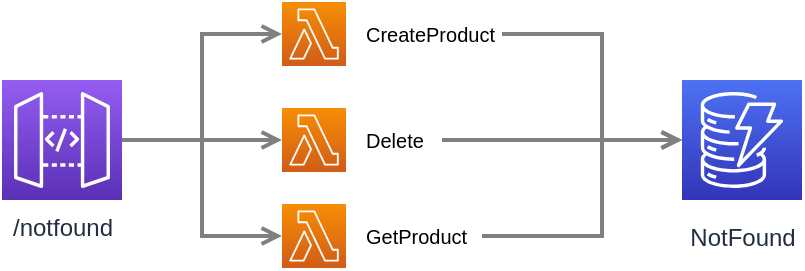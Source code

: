 <mxfile version="13.0.1" type="device"><diagram id="Ht1M8jgEwFfnCIfOTk4-" name="Page-1"><mxGraphModel dx="846" dy="830" grid="1" gridSize="10" guides="1" tooltips="1" connect="1" arrows="1" fold="1" page="1" pageScale="1" pageWidth="1169" pageHeight="827" math="0" shadow="0"><root><mxCell id="0"/><mxCell id="1" parent="0"/><mxCell id="UEzPUAAOIrF-is8g5C7q-119" value="NotFound" style="outlineConnect=0;fontColor=#232F3E;gradientColor=#4D72F3;gradientDirection=north;fillColor=#3334B9;strokeColor=#ffffff;dashed=0;verticalLabelPosition=bottom;verticalAlign=top;align=center;html=1;fontSize=12;fontStyle=0;aspect=fixed;shape=mxgraph.aws4.resourceIcon;resIcon=mxgraph.aws4.dynamodb;labelBackgroundColor=#ffffff;spacingTop=5;" parent="1" vertex="1"><mxGeometry x="480.0" y="289" width="60" height="60" as="geometry"/></mxCell><mxCell id="46STTc2HqNuebg1G17wp-20" value="/notfound" style="outlineConnect=0;fontColor=#232F3E;gradientColor=#945DF2;gradientDirection=north;fillColor=#5A30B5;strokeColor=#ffffff;dashed=0;verticalLabelPosition=bottom;verticalAlign=top;align=center;html=1;fontSize=12;fontStyle=0;aspect=fixed;shape=mxgraph.aws4.resourceIcon;resIcon=mxgraph.aws4.api_gateway;labelBackgroundColor=#ffffff;" vertex="1" parent="1"><mxGeometry x="140" y="289" width="60" height="60" as="geometry"/></mxCell><mxCell id="46STTc2HqNuebg1G17wp-21" style="edgeStyle=orthogonalEdgeStyle;rounded=0;orthogonalLoop=1;jettySize=auto;html=1;startArrow=open;startFill=0;endArrow=none;endFill=0;strokeWidth=2;strokeColor=#808080;" edge="1" parent="1" source="46STTc2HqNuebg1G17wp-26" target="46STTc2HqNuebg1G17wp-20"><mxGeometry relative="1" as="geometry"><mxPoint x="332" y="329" as="sourcePoint"/><mxPoint x="40" y="319" as="targetPoint"/></mxGeometry></mxCell><mxCell id="46STTc2HqNuebg1G17wp-24" value="" style="outlineConnect=0;fontColor=#232F3E;gradientColor=#F78E04;gradientDirection=north;fillColor=#D05C17;strokeColor=#ffffff;dashed=0;verticalLabelPosition=bottom;verticalAlign=top;align=center;html=1;fontSize=12;fontStyle=0;aspect=fixed;shape=mxgraph.aws4.resourceIcon;resIcon=mxgraph.aws4.lambda;" vertex="1" parent="1"><mxGeometry x="280" y="250" width="32" height="32" as="geometry"/></mxCell><mxCell id="46STTc2HqNuebg1G17wp-25" value="&lt;font style=&quot;font-size: 10px&quot;&gt;CreateProduct&lt;/font&gt;" style="text;html=1;strokeColor=none;fillColor=none;align=left;verticalAlign=middle;whiteSpace=wrap;rounded=0;" vertex="1" parent="1"><mxGeometry x="320" y="256.5" width="70" height="19" as="geometry"/></mxCell><mxCell id="46STTc2HqNuebg1G17wp-26" value="" style="outlineConnect=0;fontColor=#232F3E;gradientColor=#F78E04;gradientDirection=north;fillColor=#D05C17;strokeColor=#ffffff;dashed=0;verticalLabelPosition=bottom;verticalAlign=top;align=center;html=1;fontSize=12;fontStyle=0;aspect=fixed;shape=mxgraph.aws4.resourceIcon;resIcon=mxgraph.aws4.lambda;" vertex="1" parent="1"><mxGeometry x="280" y="303" width="32" height="32" as="geometry"/></mxCell><mxCell id="46STTc2HqNuebg1G17wp-27" value="&lt;font style=&quot;font-size: 10px&quot;&gt;Delete&lt;/font&gt;" style="text;html=1;strokeColor=none;fillColor=none;align=left;verticalAlign=middle;whiteSpace=wrap;rounded=0;" vertex="1" parent="1"><mxGeometry x="320" y="309.5" width="40" height="19" as="geometry"/></mxCell><mxCell id="46STTc2HqNuebg1G17wp-28" value="" style="outlineConnect=0;fontColor=#232F3E;gradientColor=#F78E04;gradientDirection=north;fillColor=#D05C17;strokeColor=#ffffff;dashed=0;verticalLabelPosition=bottom;verticalAlign=top;align=center;html=1;fontSize=12;fontStyle=0;aspect=fixed;shape=mxgraph.aws4.resourceIcon;resIcon=mxgraph.aws4.lambda;" vertex="1" parent="1"><mxGeometry x="280" y="351" width="32" height="32" as="geometry"/></mxCell><mxCell id="46STTc2HqNuebg1G17wp-29" value="&lt;font style=&quot;font-size: 10px&quot;&gt;GetProduct&lt;/font&gt;" style="text;html=1;strokeColor=none;fillColor=none;align=left;verticalAlign=middle;whiteSpace=wrap;rounded=0;" vertex="1" parent="1"><mxGeometry x="320" y="357.5" width="60" height="19" as="geometry"/></mxCell><mxCell id="46STTc2HqNuebg1G17wp-32" style="edgeStyle=orthogonalEdgeStyle;rounded=0;orthogonalLoop=1;jettySize=auto;html=1;startArrow=open;startFill=0;endArrow=none;endFill=0;strokeWidth=2;strokeColor=#808080;" edge="1" parent="1" source="46STTc2HqNuebg1G17wp-28" target="46STTc2HqNuebg1G17wp-20"><mxGeometry relative="1" as="geometry"><mxPoint x="280" y="329" as="sourcePoint"/><mxPoint x="210" y="329" as="targetPoint"/><Array as="points"><mxPoint x="240" y="367"/><mxPoint x="240" y="319"/></Array></mxGeometry></mxCell><mxCell id="46STTc2HqNuebg1G17wp-34" style="edgeStyle=orthogonalEdgeStyle;rounded=0;orthogonalLoop=1;jettySize=auto;html=1;startArrow=open;startFill=0;endArrow=none;endFill=0;strokeWidth=2;strokeColor=#808080;" edge="1" parent="1" source="46STTc2HqNuebg1G17wp-24" target="46STTc2HqNuebg1G17wp-20"><mxGeometry relative="1" as="geometry"><mxPoint x="290" y="377" as="sourcePoint"/><mxPoint x="210" y="329" as="targetPoint"/><Array as="points"><mxPoint x="240" y="266"/><mxPoint x="240" y="319"/></Array></mxGeometry></mxCell><mxCell id="46STTc2HqNuebg1G17wp-38" style="edgeStyle=orthogonalEdgeStyle;rounded=0;orthogonalLoop=1;jettySize=auto;html=1;startArrow=open;startFill=0;endArrow=none;endFill=0;strokeWidth=2;strokeColor=#808080;entryX=1;entryY=0.5;entryDx=0;entryDy=0;" edge="1" parent="1" source="UEzPUAAOIrF-is8g5C7q-119" target="46STTc2HqNuebg1G17wp-27"><mxGeometry relative="1" as="geometry"><mxPoint x="450" y="318.66" as="sourcePoint"/><mxPoint x="370" y="318.66" as="targetPoint"/><Array as="points"/></mxGeometry></mxCell><mxCell id="46STTc2HqNuebg1G17wp-40" style="edgeStyle=orthogonalEdgeStyle;rounded=0;orthogonalLoop=1;jettySize=auto;html=1;startArrow=open;startFill=0;endArrow=none;endFill=0;strokeWidth=2;strokeColor=#808080;" edge="1" parent="1" source="UEzPUAAOIrF-is8g5C7q-119" target="46STTc2HqNuebg1G17wp-25"><mxGeometry relative="1" as="geometry"><mxPoint x="490.0" y="329" as="sourcePoint"/><mxPoint x="408" y="223" as="targetPoint"/><Array as="points"><mxPoint x="440" y="319"/><mxPoint x="440" y="266"/></Array></mxGeometry></mxCell><mxCell id="46STTc2HqNuebg1G17wp-42" style="edgeStyle=orthogonalEdgeStyle;rounded=0;orthogonalLoop=1;jettySize=auto;html=1;startArrow=open;startFill=0;endArrow=none;endFill=0;strokeWidth=2;strokeColor=#808080;entryX=1;entryY=0.5;entryDx=0;entryDy=0;" edge="1" parent="1" source="UEzPUAAOIrF-is8g5C7q-119" target="46STTc2HqNuebg1G17wp-29"><mxGeometry relative="1" as="geometry"><mxPoint x="490.0" y="329" as="sourcePoint"/><mxPoint x="390" y="276" as="targetPoint"/><Array as="points"><mxPoint x="440" y="319"/><mxPoint x="440" y="367"/></Array></mxGeometry></mxCell></root></mxGraphModel></diagram></mxfile>